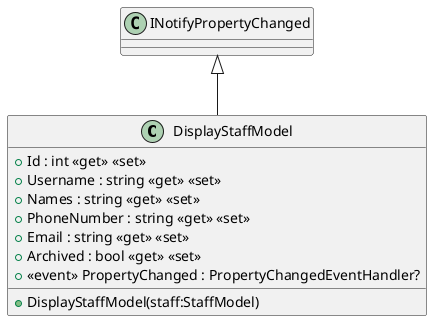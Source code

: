 @startuml
class DisplayStaffModel {
    + Id : int <<get>> <<set>>
    + Username : string <<get>> <<set>>
    + Names : string <<get>> <<set>>
    + PhoneNumber : string <<get>> <<set>>
    + Email : string <<get>> <<set>>
    + Archived : bool <<get>> <<set>>
    + DisplayStaffModel(staff:StaffModel)
    +  <<event>> PropertyChanged : PropertyChangedEventHandler? 
}
INotifyPropertyChanged <|-- DisplayStaffModel
@enduml
